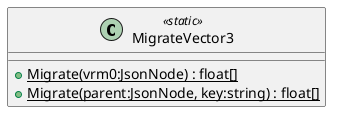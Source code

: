 @startuml
class MigrateVector3 <<static>> {
    + {static} Migrate(vrm0:JsonNode) : float[]
    + {static} Migrate(parent:JsonNode, key:string) : float[]
}
@enduml
